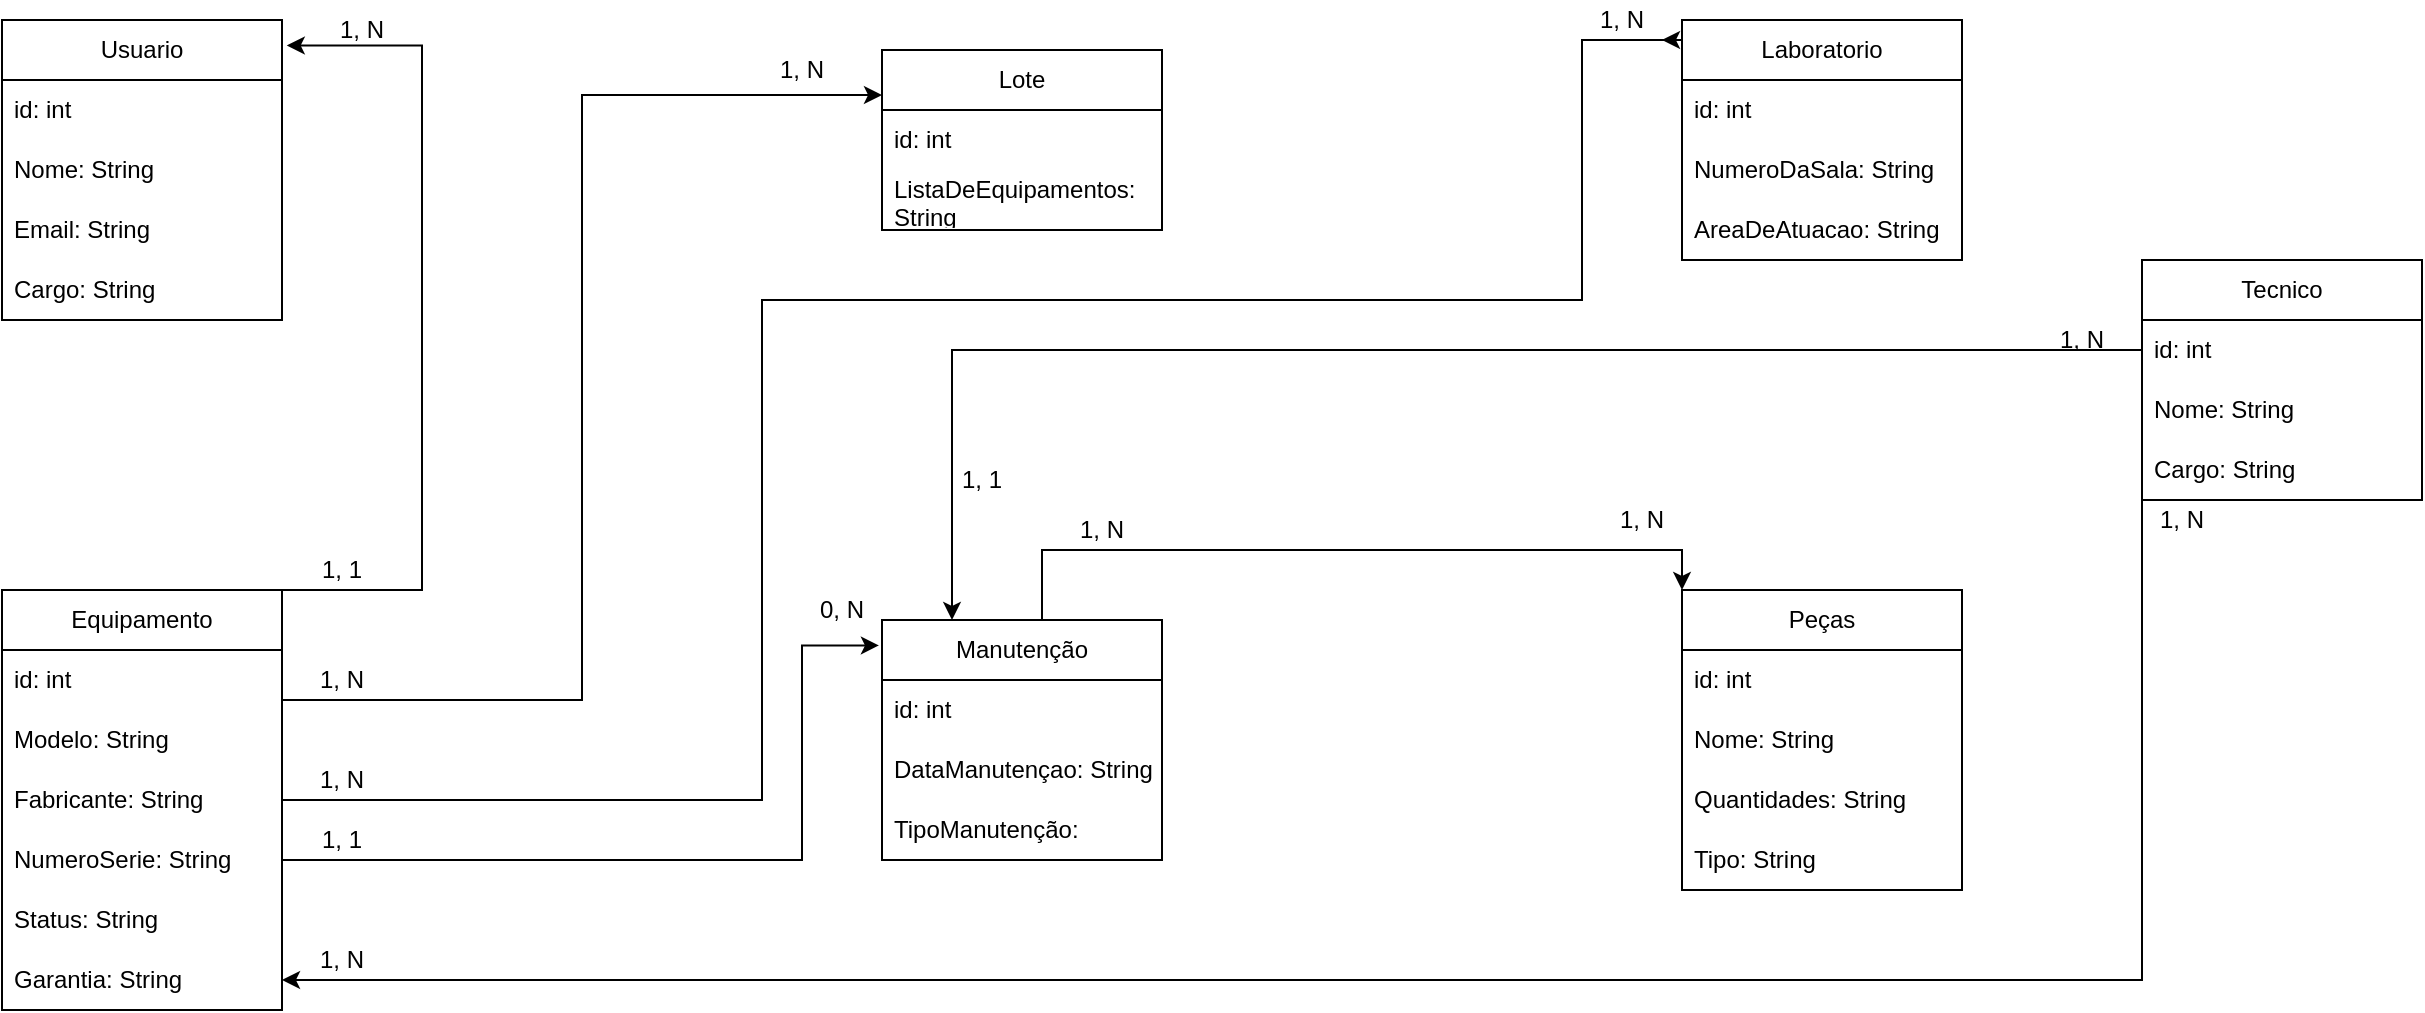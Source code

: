 <mxfile version="24.8.3">
  <diagram name="Página-1" id="iZhUwA7weQtbmcjF7UjD">
    <mxGraphModel dx="1341" dy="633" grid="1" gridSize="10" guides="1" tooltips="1" connect="1" arrows="1" fold="1" page="1" pageScale="1" pageWidth="690" pageHeight="980" math="0" shadow="0">
      <root>
        <mxCell id="0" />
        <mxCell id="1" parent="0" />
        <mxCell id="vQVmmk5HgZb_71u5WsbB-2" value="Equipamento" style="swimlane;fontStyle=0;childLayout=stackLayout;horizontal=1;startSize=30;horizontalStack=0;resizeParent=1;resizeParentMax=0;resizeLast=0;collapsible=1;marginBottom=0;whiteSpace=wrap;html=1;" vertex="1" parent="1">
          <mxGeometry x="80" y="315" width="140" height="210" as="geometry" />
        </mxCell>
        <mxCell id="vQVmmk5HgZb_71u5WsbB-3" value="id: int" style="text;strokeColor=none;fillColor=none;align=left;verticalAlign=middle;spacingLeft=4;spacingRight=4;overflow=hidden;points=[[0,0.5],[1,0.5]];portConstraint=eastwest;rotatable=0;whiteSpace=wrap;html=1;" vertex="1" parent="vQVmmk5HgZb_71u5WsbB-2">
          <mxGeometry y="30" width="140" height="30" as="geometry" />
        </mxCell>
        <mxCell id="vQVmmk5HgZb_71u5WsbB-4" value="Modelo: String" style="text;strokeColor=none;fillColor=none;align=left;verticalAlign=middle;spacingLeft=4;spacingRight=4;overflow=hidden;points=[[0,0.5],[1,0.5]];portConstraint=eastwest;rotatable=0;whiteSpace=wrap;html=1;" vertex="1" parent="vQVmmk5HgZb_71u5WsbB-2">
          <mxGeometry y="60" width="140" height="30" as="geometry" />
        </mxCell>
        <mxCell id="vQVmmk5HgZb_71u5WsbB-5" value="Fabricante: String" style="text;strokeColor=none;fillColor=none;align=left;verticalAlign=middle;spacingLeft=4;spacingRight=4;overflow=hidden;points=[[0,0.5],[1,0.5]];portConstraint=eastwest;rotatable=0;whiteSpace=wrap;html=1;shadow=0;" vertex="1" parent="vQVmmk5HgZb_71u5WsbB-2">
          <mxGeometry y="90" width="140" height="30" as="geometry" />
        </mxCell>
        <mxCell id="vQVmmk5HgZb_71u5WsbB-10" value="NumeroSerie: String" style="text;strokeColor=none;fillColor=none;align=left;verticalAlign=middle;spacingLeft=4;spacingRight=4;overflow=hidden;points=[[0,0.5],[1,0.5]];portConstraint=eastwest;rotatable=0;whiteSpace=wrap;html=1;shadow=0;" vertex="1" parent="vQVmmk5HgZb_71u5WsbB-2">
          <mxGeometry y="120" width="140" height="30" as="geometry" />
        </mxCell>
        <mxCell id="vQVmmk5HgZb_71u5WsbB-11" value="Status: String" style="text;strokeColor=none;fillColor=none;align=left;verticalAlign=middle;spacingLeft=4;spacingRight=4;overflow=hidden;points=[[0,0.5],[1,0.5]];portConstraint=eastwest;rotatable=0;whiteSpace=wrap;html=1;shadow=0;" vertex="1" parent="vQVmmk5HgZb_71u5WsbB-2">
          <mxGeometry y="150" width="140" height="30" as="geometry" />
        </mxCell>
        <mxCell id="vQVmmk5HgZb_71u5WsbB-12" value="Garantia: String" style="text;strokeColor=none;fillColor=none;align=left;verticalAlign=middle;spacingLeft=4;spacingRight=4;overflow=hidden;points=[[0,0.5],[1,0.5]];portConstraint=eastwest;rotatable=0;whiteSpace=wrap;html=1;shadow=0;" vertex="1" parent="vQVmmk5HgZb_71u5WsbB-2">
          <mxGeometry y="180" width="140" height="30" as="geometry" />
        </mxCell>
        <mxCell id="vQVmmk5HgZb_71u5WsbB-13" value="Lote" style="swimlane;fontStyle=0;childLayout=stackLayout;horizontal=1;startSize=30;horizontalStack=0;resizeParent=1;resizeParentMax=0;resizeLast=0;collapsible=1;marginBottom=0;whiteSpace=wrap;html=1;" vertex="1" parent="1">
          <mxGeometry x="520" y="45" width="140" height="90" as="geometry" />
        </mxCell>
        <mxCell id="vQVmmk5HgZb_71u5WsbB-14" value="id: int" style="text;strokeColor=none;fillColor=none;align=left;verticalAlign=middle;spacingLeft=4;spacingRight=4;overflow=hidden;points=[[0,0.5],[1,0.5]];portConstraint=eastwest;rotatable=0;whiteSpace=wrap;html=1;" vertex="1" parent="vQVmmk5HgZb_71u5WsbB-13">
          <mxGeometry y="30" width="140" height="30" as="geometry" />
        </mxCell>
        <mxCell id="vQVmmk5HgZb_71u5WsbB-15" value="ListaDeEquipamentos: String" style="text;strokeColor=none;fillColor=none;align=left;verticalAlign=middle;spacingLeft=4;spacingRight=4;overflow=hidden;points=[[0,0.5],[1,0.5]];portConstraint=eastwest;rotatable=0;whiteSpace=wrap;html=1;" vertex="1" parent="vQVmmk5HgZb_71u5WsbB-13">
          <mxGeometry y="60" width="140" height="30" as="geometry" />
        </mxCell>
        <mxCell id="vQVmmk5HgZb_71u5WsbB-17" value="Usuario" style="swimlane;fontStyle=0;childLayout=stackLayout;horizontal=1;startSize=30;horizontalStack=0;resizeParent=1;resizeParentMax=0;resizeLast=0;collapsible=1;marginBottom=0;whiteSpace=wrap;html=1;" vertex="1" parent="1">
          <mxGeometry x="80" y="30" width="140" height="150" as="geometry" />
        </mxCell>
        <mxCell id="vQVmmk5HgZb_71u5WsbB-18" value="id: int" style="text;strokeColor=none;fillColor=none;align=left;verticalAlign=middle;spacingLeft=4;spacingRight=4;overflow=hidden;points=[[0,0.5],[1,0.5]];portConstraint=eastwest;rotatable=0;whiteSpace=wrap;html=1;" vertex="1" parent="vQVmmk5HgZb_71u5WsbB-17">
          <mxGeometry y="30" width="140" height="30" as="geometry" />
        </mxCell>
        <mxCell id="vQVmmk5HgZb_71u5WsbB-19" value="Nome: String" style="text;strokeColor=none;fillColor=none;align=left;verticalAlign=middle;spacingLeft=4;spacingRight=4;overflow=hidden;points=[[0,0.5],[1,0.5]];portConstraint=eastwest;rotatable=0;whiteSpace=wrap;html=1;" vertex="1" parent="vQVmmk5HgZb_71u5WsbB-17">
          <mxGeometry y="60" width="140" height="30" as="geometry" />
        </mxCell>
        <mxCell id="vQVmmk5HgZb_71u5WsbB-20" value="Email: String" style="text;strokeColor=none;fillColor=none;align=left;verticalAlign=middle;spacingLeft=4;spacingRight=4;overflow=hidden;points=[[0,0.5],[1,0.5]];portConstraint=eastwest;rotatable=0;whiteSpace=wrap;html=1;" vertex="1" parent="vQVmmk5HgZb_71u5WsbB-17">
          <mxGeometry y="90" width="140" height="30" as="geometry" />
        </mxCell>
        <mxCell id="vQVmmk5HgZb_71u5WsbB-21" value="Cargo: String" style="text;strokeColor=none;fillColor=none;align=left;verticalAlign=middle;spacingLeft=4;spacingRight=4;overflow=hidden;points=[[0,0.5],[1,0.5]];portConstraint=eastwest;rotatable=0;whiteSpace=wrap;html=1;" vertex="1" parent="vQVmmk5HgZb_71u5WsbB-17">
          <mxGeometry y="120" width="140" height="30" as="geometry" />
        </mxCell>
        <mxCell id="vQVmmk5HgZb_71u5WsbB-22" value="Laboratorio" style="swimlane;fontStyle=0;childLayout=stackLayout;horizontal=1;startSize=30;horizontalStack=0;resizeParent=1;resizeParentMax=0;resizeLast=0;collapsible=1;marginBottom=0;whiteSpace=wrap;html=1;" vertex="1" parent="1">
          <mxGeometry x="920" y="30" width="140" height="120" as="geometry" />
        </mxCell>
        <mxCell id="vQVmmk5HgZb_71u5WsbB-23" value="id: int" style="text;strokeColor=none;fillColor=none;align=left;verticalAlign=middle;spacingLeft=4;spacingRight=4;overflow=hidden;points=[[0,0.5],[1,0.5]];portConstraint=eastwest;rotatable=0;whiteSpace=wrap;html=1;" vertex="1" parent="vQVmmk5HgZb_71u5WsbB-22">
          <mxGeometry y="30" width="140" height="30" as="geometry" />
        </mxCell>
        <mxCell id="vQVmmk5HgZb_71u5WsbB-25" value="NumeroDaSala: String" style="text;strokeColor=none;fillColor=none;align=left;verticalAlign=middle;spacingLeft=4;spacingRight=4;overflow=hidden;points=[[0,0.5],[1,0.5]];portConstraint=eastwest;rotatable=0;whiteSpace=wrap;html=1;" vertex="1" parent="vQVmmk5HgZb_71u5WsbB-22">
          <mxGeometry y="60" width="140" height="30" as="geometry" />
        </mxCell>
        <mxCell id="vQVmmk5HgZb_71u5WsbB-26" value="AreaDeAtuacao: String" style="text;strokeColor=none;fillColor=none;align=left;verticalAlign=middle;spacingLeft=4;spacingRight=4;overflow=hidden;points=[[0,0.5],[1,0.5]];portConstraint=eastwest;rotatable=0;whiteSpace=wrap;html=1;" vertex="1" parent="vQVmmk5HgZb_71u5WsbB-22">
          <mxGeometry y="90" width="140" height="30" as="geometry" />
        </mxCell>
        <mxCell id="vQVmmk5HgZb_71u5WsbB-27" value="Peças" style="swimlane;fontStyle=0;childLayout=stackLayout;horizontal=1;startSize=30;horizontalStack=0;resizeParent=1;resizeParentMax=0;resizeLast=0;collapsible=1;marginBottom=0;whiteSpace=wrap;html=1;" vertex="1" parent="1">
          <mxGeometry x="920" y="315" width="140" height="150" as="geometry" />
        </mxCell>
        <mxCell id="vQVmmk5HgZb_71u5WsbB-28" value="id: int" style="text;strokeColor=none;fillColor=none;align=left;verticalAlign=middle;spacingLeft=4;spacingRight=4;overflow=hidden;points=[[0,0.5],[1,0.5]];portConstraint=eastwest;rotatable=0;whiteSpace=wrap;html=1;" vertex="1" parent="vQVmmk5HgZb_71u5WsbB-27">
          <mxGeometry y="30" width="140" height="30" as="geometry" />
        </mxCell>
        <mxCell id="vQVmmk5HgZb_71u5WsbB-29" value="Nome: String" style="text;strokeColor=none;fillColor=none;align=left;verticalAlign=middle;spacingLeft=4;spacingRight=4;overflow=hidden;points=[[0,0.5],[1,0.5]];portConstraint=eastwest;rotatable=0;whiteSpace=wrap;html=1;" vertex="1" parent="vQVmmk5HgZb_71u5WsbB-27">
          <mxGeometry y="60" width="140" height="30" as="geometry" />
        </mxCell>
        <mxCell id="vQVmmk5HgZb_71u5WsbB-30" value="Quantidades: String" style="text;strokeColor=none;fillColor=none;align=left;verticalAlign=middle;spacingLeft=4;spacingRight=4;overflow=hidden;points=[[0,0.5],[1,0.5]];portConstraint=eastwest;rotatable=0;whiteSpace=wrap;html=1;" vertex="1" parent="vQVmmk5HgZb_71u5WsbB-27">
          <mxGeometry y="90" width="140" height="30" as="geometry" />
        </mxCell>
        <mxCell id="vQVmmk5HgZb_71u5WsbB-31" value="Tipo: String" style="text;strokeColor=none;fillColor=none;align=left;verticalAlign=middle;spacingLeft=4;spacingRight=4;overflow=hidden;points=[[0,0.5],[1,0.5]];portConstraint=eastwest;rotatable=0;whiteSpace=wrap;html=1;" vertex="1" parent="vQVmmk5HgZb_71u5WsbB-27">
          <mxGeometry y="120" width="140" height="30" as="geometry" />
        </mxCell>
        <mxCell id="vQVmmk5HgZb_71u5WsbB-47" style="edgeStyle=orthogonalEdgeStyle;rounded=0;orthogonalLoop=1;jettySize=auto;html=1;exitX=1;exitY=0.25;exitDx=0;exitDy=0;entryX=0;entryY=0;entryDx=0;entryDy=0;" edge="1" parent="1" source="vQVmmk5HgZb_71u5WsbB-32" target="vQVmmk5HgZb_71u5WsbB-27">
          <mxGeometry relative="1" as="geometry">
            <Array as="points">
              <mxPoint x="600" y="360" />
              <mxPoint x="600" y="295" />
              <mxPoint x="920" y="295" />
            </Array>
          </mxGeometry>
        </mxCell>
        <mxCell id="vQVmmk5HgZb_71u5WsbB-32" value="Manutenção" style="swimlane;fontStyle=0;childLayout=stackLayout;horizontal=1;startSize=30;horizontalStack=0;resizeParent=1;resizeParentMax=0;resizeLast=0;collapsible=1;marginBottom=0;whiteSpace=wrap;html=1;" vertex="1" parent="1">
          <mxGeometry x="520" y="330" width="140" height="120" as="geometry" />
        </mxCell>
        <mxCell id="vQVmmk5HgZb_71u5WsbB-33" value="id: int" style="text;strokeColor=none;fillColor=none;align=left;verticalAlign=middle;spacingLeft=4;spacingRight=4;overflow=hidden;points=[[0,0.5],[1,0.5]];portConstraint=eastwest;rotatable=0;whiteSpace=wrap;html=1;" vertex="1" parent="vQVmmk5HgZb_71u5WsbB-32">
          <mxGeometry y="30" width="140" height="30" as="geometry" />
        </mxCell>
        <mxCell id="vQVmmk5HgZb_71u5WsbB-34" value="DataManutençao: String" style="text;strokeColor=none;fillColor=none;align=left;verticalAlign=middle;spacingLeft=4;spacingRight=4;overflow=hidden;points=[[0,0.5],[1,0.5]];portConstraint=eastwest;rotatable=0;whiteSpace=wrap;html=1;" vertex="1" parent="vQVmmk5HgZb_71u5WsbB-32">
          <mxGeometry y="60" width="140" height="30" as="geometry" />
        </mxCell>
        <mxCell id="vQVmmk5HgZb_71u5WsbB-36" value="TipoManutenção:" style="text;strokeColor=none;fillColor=none;align=left;verticalAlign=middle;spacingLeft=4;spacingRight=4;overflow=hidden;points=[[0,0.5],[1,0.5]];portConstraint=eastwest;rotatable=0;whiteSpace=wrap;html=1;" vertex="1" parent="vQVmmk5HgZb_71u5WsbB-32">
          <mxGeometry y="90" width="140" height="30" as="geometry" />
        </mxCell>
        <mxCell id="vQVmmk5HgZb_71u5WsbB-37" value="Tecnico" style="swimlane;fontStyle=0;childLayout=stackLayout;horizontal=1;startSize=30;horizontalStack=0;resizeParent=1;resizeParentMax=0;resizeLast=0;collapsible=1;marginBottom=0;whiteSpace=wrap;html=1;" vertex="1" parent="1">
          <mxGeometry x="1150" y="150" width="140" height="120" as="geometry" />
        </mxCell>
        <mxCell id="vQVmmk5HgZb_71u5WsbB-38" value="id: int" style="text;strokeColor=none;fillColor=none;align=left;verticalAlign=middle;spacingLeft=4;spacingRight=4;overflow=hidden;points=[[0,0.5],[1,0.5]];portConstraint=eastwest;rotatable=0;whiteSpace=wrap;html=1;" vertex="1" parent="vQVmmk5HgZb_71u5WsbB-37">
          <mxGeometry y="30" width="140" height="30" as="geometry" />
        </mxCell>
        <mxCell id="vQVmmk5HgZb_71u5WsbB-39" value="Nome: String" style="text;strokeColor=none;fillColor=none;align=left;verticalAlign=middle;spacingLeft=4;spacingRight=4;overflow=hidden;points=[[0,0.5],[1,0.5]];portConstraint=eastwest;rotatable=0;whiteSpace=wrap;html=1;" vertex="1" parent="vQVmmk5HgZb_71u5WsbB-37">
          <mxGeometry y="60" width="140" height="30" as="geometry" />
        </mxCell>
        <mxCell id="vQVmmk5HgZb_71u5WsbB-40" value="Cargo: String" style="text;strokeColor=none;fillColor=none;align=left;verticalAlign=middle;spacingLeft=4;spacingRight=4;overflow=hidden;points=[[0,0.5],[1,0.5]];portConstraint=eastwest;rotatable=0;whiteSpace=wrap;html=1;" vertex="1" parent="vQVmmk5HgZb_71u5WsbB-37">
          <mxGeometry y="90" width="140" height="30" as="geometry" />
        </mxCell>
        <mxCell id="vQVmmk5HgZb_71u5WsbB-44" style="edgeStyle=orthogonalEdgeStyle;rounded=0;orthogonalLoop=1;jettySize=auto;html=1;exitX=1;exitY=0.5;exitDx=0;exitDy=0;entryX=0;entryY=0.25;entryDx=0;entryDy=0;" edge="1" parent="1" source="vQVmmk5HgZb_71u5WsbB-4" target="vQVmmk5HgZb_71u5WsbB-13">
          <mxGeometry relative="1" as="geometry">
            <mxPoint x="400" y="80" as="targetPoint" />
            <Array as="points">
              <mxPoint x="220" y="370" />
              <mxPoint x="370" y="370" />
              <mxPoint x="370" y="68" />
            </Array>
          </mxGeometry>
        </mxCell>
        <mxCell id="vQVmmk5HgZb_71u5WsbB-49" style="edgeStyle=orthogonalEdgeStyle;rounded=0;orthogonalLoop=1;jettySize=auto;html=1;exitX=1;exitY=0;exitDx=0;exitDy=0;entryX=1.017;entryY=0.085;entryDx=0;entryDy=0;entryPerimeter=0;" edge="1" parent="1" source="vQVmmk5HgZb_71u5WsbB-2" target="vQVmmk5HgZb_71u5WsbB-17">
          <mxGeometry relative="1" as="geometry">
            <Array as="points">
              <mxPoint x="290" y="315" />
              <mxPoint x="290" y="43" />
            </Array>
          </mxGeometry>
        </mxCell>
        <mxCell id="vQVmmk5HgZb_71u5WsbB-50" style="edgeStyle=orthogonalEdgeStyle;rounded=0;orthogonalLoop=1;jettySize=auto;html=1;exitX=1;exitY=0.5;exitDx=0;exitDy=0;" edge="1" parent="1" source="vQVmmk5HgZb_71u5WsbB-5">
          <mxGeometry relative="1" as="geometry">
            <mxPoint x="910" y="40" as="targetPoint" />
            <Array as="points">
              <mxPoint x="460" y="420" />
              <mxPoint x="460" y="170" />
              <mxPoint x="870" y="170" />
              <mxPoint x="870" y="40" />
              <mxPoint x="920" y="40" />
            </Array>
          </mxGeometry>
        </mxCell>
        <mxCell id="vQVmmk5HgZb_71u5WsbB-52" style="edgeStyle=orthogonalEdgeStyle;rounded=0;orthogonalLoop=1;jettySize=auto;html=1;exitX=1;exitY=0.5;exitDx=0;exitDy=0;entryX=-0.011;entryY=0.106;entryDx=0;entryDy=0;entryPerimeter=0;" edge="1" parent="1" source="vQVmmk5HgZb_71u5WsbB-10" target="vQVmmk5HgZb_71u5WsbB-32">
          <mxGeometry relative="1" as="geometry">
            <mxPoint x="490" y="450.167" as="targetPoint" />
            <Array as="points">
              <mxPoint x="480" y="450" />
              <mxPoint x="480" y="343" />
            </Array>
          </mxGeometry>
        </mxCell>
        <mxCell id="vQVmmk5HgZb_71u5WsbB-53" value="1, N" style="text;html=1;align=center;verticalAlign=middle;whiteSpace=wrap;rounded=0;" vertex="1" parent="1">
          <mxGeometry x="230" y="20" width="60" height="30" as="geometry" />
        </mxCell>
        <mxCell id="vQVmmk5HgZb_71u5WsbB-54" value="1, 1" style="text;html=1;align=center;verticalAlign=middle;whiteSpace=wrap;rounded=0;" vertex="1" parent="1">
          <mxGeometry x="220" y="295" width="60" height="20" as="geometry" />
        </mxCell>
        <mxCell id="vQVmmk5HgZb_71u5WsbB-56" value="1, N" style="text;html=1;align=center;verticalAlign=middle;whiteSpace=wrap;rounded=0;" vertex="1" parent="1">
          <mxGeometry x="220" y="350" width="60" height="20" as="geometry" />
        </mxCell>
        <mxCell id="vQVmmk5HgZb_71u5WsbB-58" value="1, N" style="text;html=1;align=center;verticalAlign=middle;whiteSpace=wrap;rounded=0;" vertex="1" parent="1">
          <mxGeometry x="450" y="45" width="60" height="20" as="geometry" />
        </mxCell>
        <mxCell id="vQVmmk5HgZb_71u5WsbB-59" value="1, 1" style="text;html=1;align=center;verticalAlign=middle;whiteSpace=wrap;rounded=0;" vertex="1" parent="1">
          <mxGeometry x="220" y="430" width="60" height="20" as="geometry" />
        </mxCell>
        <mxCell id="vQVmmk5HgZb_71u5WsbB-60" value="0, N" style="text;html=1;align=center;verticalAlign=middle;whiteSpace=wrap;rounded=0;" vertex="1" parent="1">
          <mxGeometry x="470" y="315" width="60" height="20" as="geometry" />
        </mxCell>
        <mxCell id="vQVmmk5HgZb_71u5WsbB-62" value="1, N" style="text;html=1;align=center;verticalAlign=middle;whiteSpace=wrap;rounded=0;" vertex="1" parent="1">
          <mxGeometry x="870" y="270" width="60" height="20" as="geometry" />
        </mxCell>
        <mxCell id="vQVmmk5HgZb_71u5WsbB-63" value="1, N" style="text;html=1;align=center;verticalAlign=middle;whiteSpace=wrap;rounded=0;" vertex="1" parent="1">
          <mxGeometry x="220" y="400" width="60" height="20" as="geometry" />
        </mxCell>
        <mxCell id="vQVmmk5HgZb_71u5WsbB-64" value="1, N" style="text;html=1;align=center;verticalAlign=middle;whiteSpace=wrap;rounded=0;" vertex="1" parent="1">
          <mxGeometry x="860" y="20" width="60" height="20" as="geometry" />
        </mxCell>
        <mxCell id="vQVmmk5HgZb_71u5WsbB-67" value="1, N" style="text;html=1;align=center;verticalAlign=middle;whiteSpace=wrap;rounded=0;" vertex="1" parent="1">
          <mxGeometry x="600" y="275" width="60" height="20" as="geometry" />
        </mxCell>
        <mxCell id="vQVmmk5HgZb_71u5WsbB-69" style="edgeStyle=orthogonalEdgeStyle;rounded=0;orthogonalLoop=1;jettySize=auto;html=1;exitX=0;exitY=0.5;exitDx=0;exitDy=0;entryX=0.25;entryY=0;entryDx=0;entryDy=0;" edge="1" parent="1" source="vQVmmk5HgZb_71u5WsbB-38" target="vQVmmk5HgZb_71u5WsbB-32">
          <mxGeometry relative="1" as="geometry">
            <mxPoint x="570" y="195" as="targetPoint" />
          </mxGeometry>
        </mxCell>
        <mxCell id="vQVmmk5HgZb_71u5WsbB-70" style="edgeStyle=orthogonalEdgeStyle;rounded=0;orthogonalLoop=1;jettySize=auto;html=1;exitX=0;exitY=0.5;exitDx=0;exitDy=0;entryX=1;entryY=0.5;entryDx=0;entryDy=0;" edge="1" parent="1" source="vQVmmk5HgZb_71u5WsbB-40" target="vQVmmk5HgZb_71u5WsbB-12">
          <mxGeometry relative="1" as="geometry">
            <mxPoint x="1080" y="510" as="targetPoint" />
            <Array as="points">
              <mxPoint x="1150" y="510" />
            </Array>
          </mxGeometry>
        </mxCell>
        <mxCell id="vQVmmk5HgZb_71u5WsbB-71" value="1, N" style="text;html=1;align=center;verticalAlign=middle;whiteSpace=wrap;rounded=0;" vertex="1" parent="1">
          <mxGeometry x="1090" y="180" width="60" height="20" as="geometry" />
        </mxCell>
        <mxCell id="vQVmmk5HgZb_71u5WsbB-72" value="1, 1" style="text;html=1;align=center;verticalAlign=middle;whiteSpace=wrap;rounded=0;" vertex="1" parent="1">
          <mxGeometry x="540" y="250" width="60" height="20" as="geometry" />
        </mxCell>
        <mxCell id="vQVmmk5HgZb_71u5WsbB-73" value="1, N" style="text;html=1;align=center;verticalAlign=middle;whiteSpace=wrap;rounded=0;" vertex="1" parent="1">
          <mxGeometry x="1140" y="270" width="60" height="20" as="geometry" />
        </mxCell>
        <mxCell id="vQVmmk5HgZb_71u5WsbB-74" value="1, N" style="text;html=1;align=center;verticalAlign=middle;whiteSpace=wrap;rounded=0;" vertex="1" parent="1">
          <mxGeometry x="220" y="490" width="60" height="20" as="geometry" />
        </mxCell>
      </root>
    </mxGraphModel>
  </diagram>
</mxfile>
